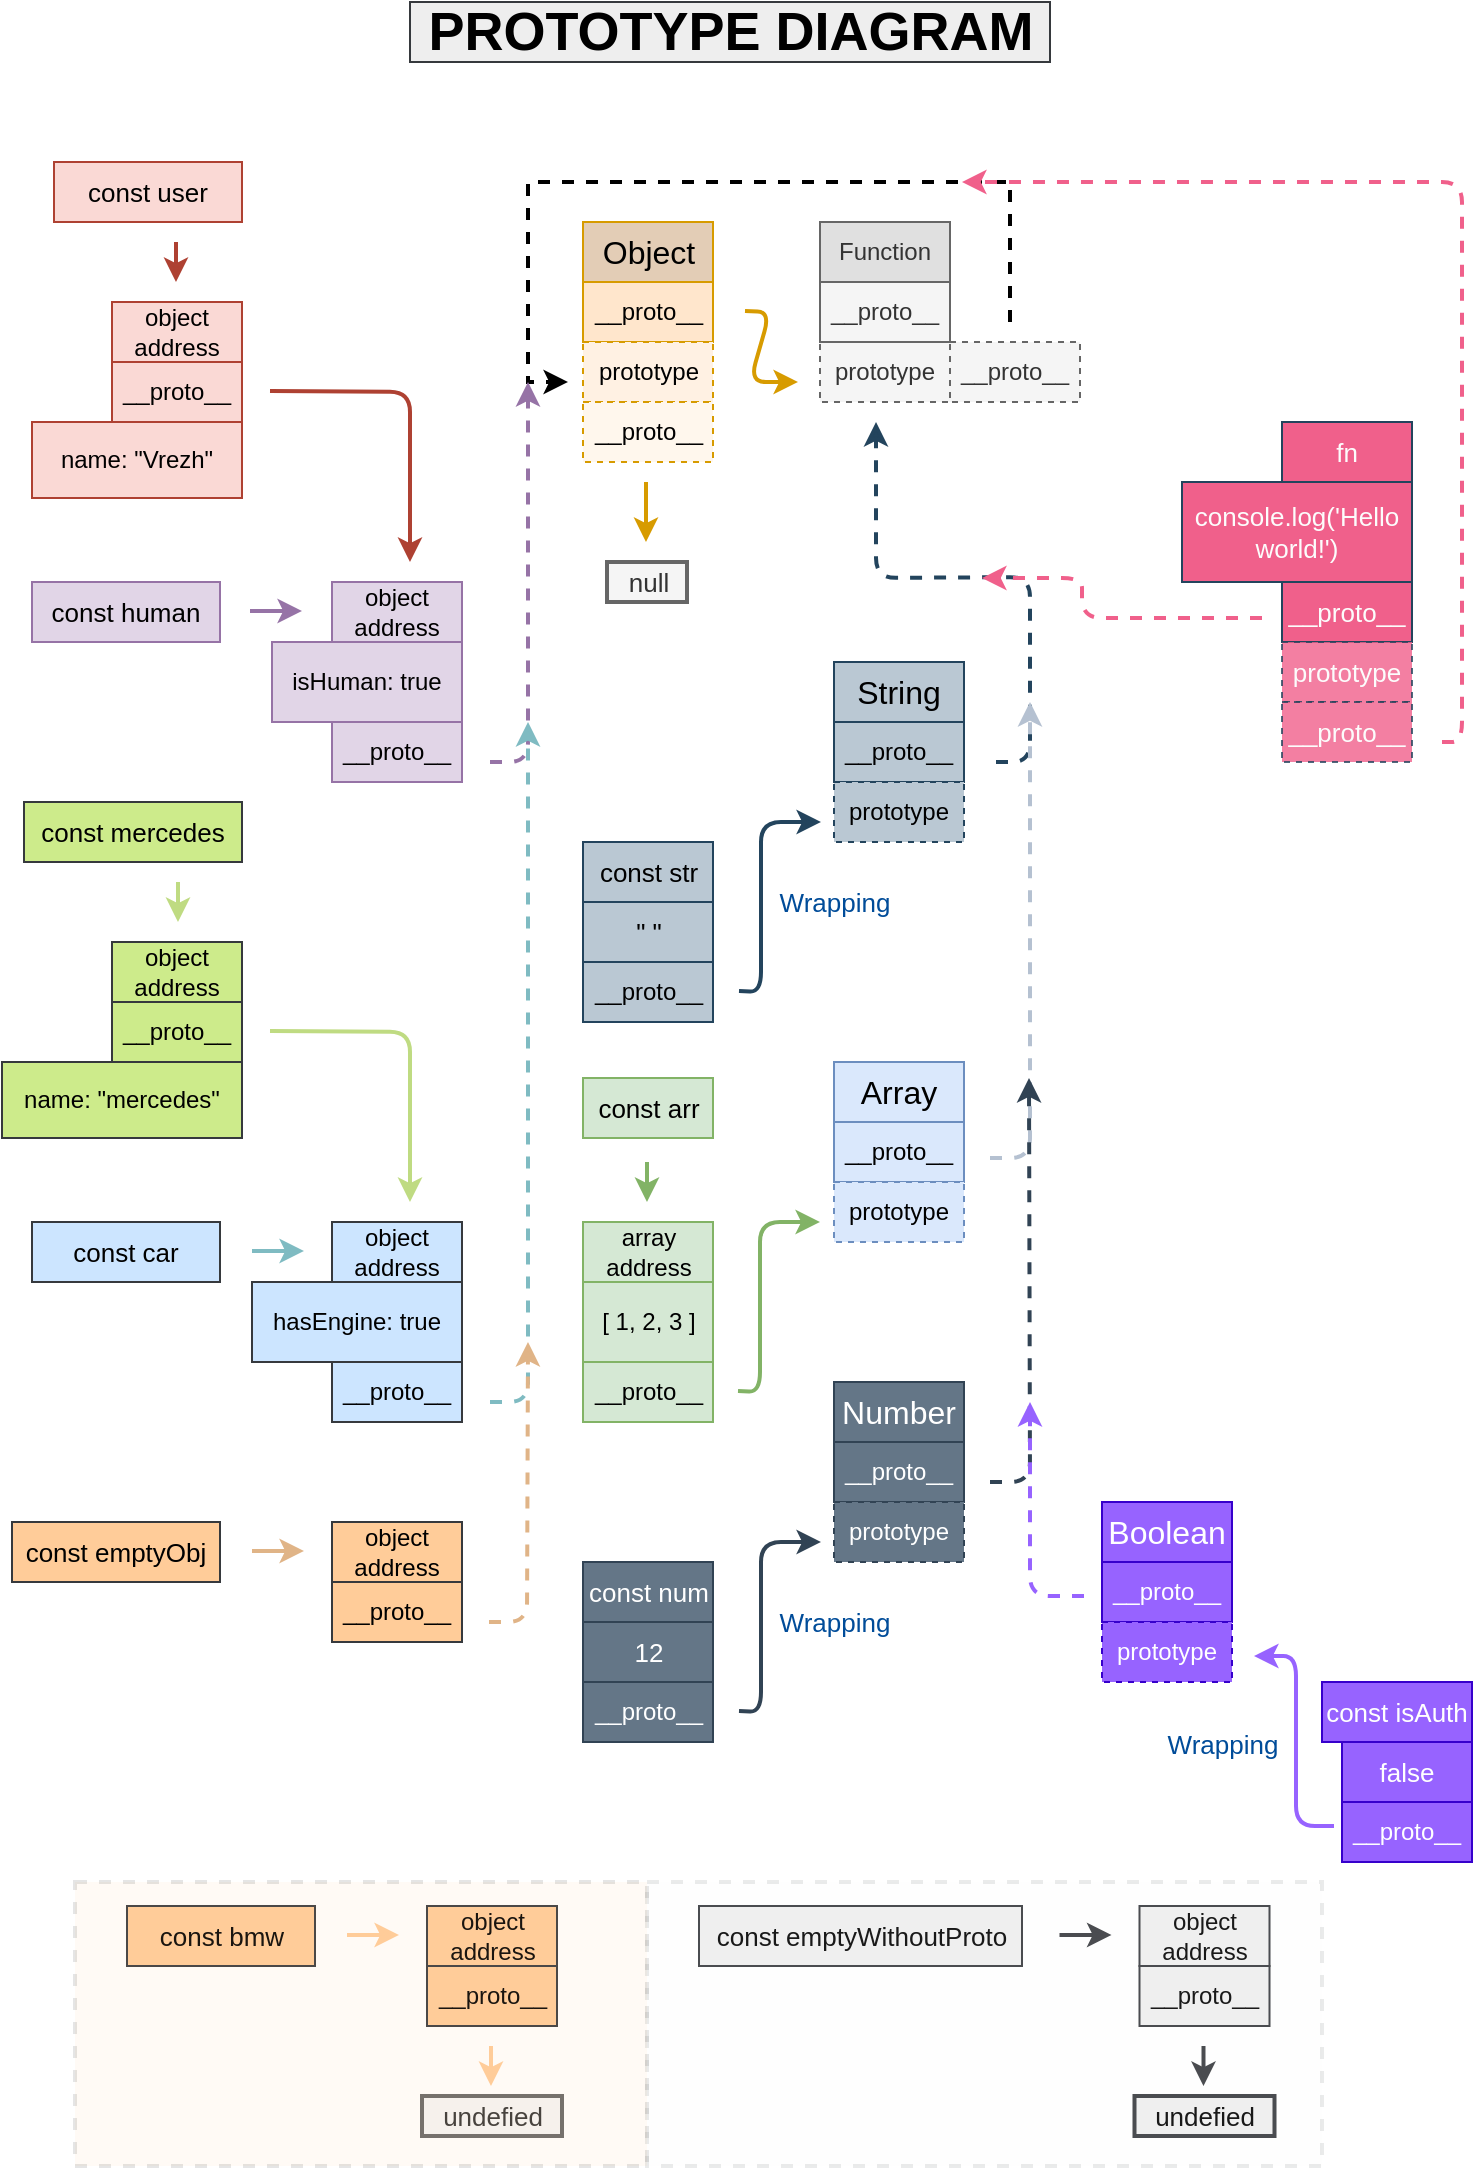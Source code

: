 <mxfile version="14.7.0" type="device"><diagram id="kNVifNlrbPD_awcK0MxE" name="Page-1"><mxGraphModel dx="868" dy="482" grid="1" gridSize="10" guides="1" tooltips="1" connect="1" arrows="1" fold="1" page="1" pageScale="1" pageWidth="827" pageHeight="1169" math="0" shadow="0"><root><mxCell id="0"/><mxCell id="1" parent="0"/><mxCell id="U5sXP_5vzYGuJ6LY5oLj-4" value="&lt;font style=&quot;font-size: 13px&quot;&gt;null&lt;/font&gt;" style="text;html=1;align=center;verticalAlign=middle;resizable=0;points=[];autosize=1;strokeWidth=2;fillColor=#f5f5f5;strokeColor=#666666;fontColor=#333333;" parent="1" vertex="1"><mxGeometry x="352.5" y="320" width="40" height="20" as="geometry"/></mxCell><mxCell id="U5sXP_5vzYGuJ6LY5oLj-5" value="&lt;font style=&quot;font-size: 16px&quot;&gt;Object&lt;/font&gt;" style="whiteSpace=wrap;html=1;strokeColor=#d79b00;fillColor=#E3CDB6;" parent="1" vertex="1"><mxGeometry x="340.5" y="150" width="65" height="30" as="geometry"/></mxCell><mxCell id="U5sXP_5vzYGuJ6LY5oLj-6" value="" style="endArrow=classic;html=1;fillColor=#ffe6cc;strokeColor=#d79b00;strokeWidth=2;" parent="1" edge="1"><mxGeometry width="50" height="50" relative="1" as="geometry"><mxPoint x="421.5" y="194.5" as="sourcePoint"/><mxPoint x="448" y="230" as="targetPoint"/><Array as="points"><mxPoint x="434" y="195"/><mxPoint x="424" y="230"/></Array></mxGeometry></mxCell><mxCell id="U5sXP_5vzYGuJ6LY5oLj-7" value="&lt;font style=&quot;font-size: 12px&quot;&gt;__proto__&lt;/font&gt;" style="whiteSpace=wrap;html=1;fillColor=#ffe6cc;strokeColor=#d79b00;" parent="1" vertex="1"><mxGeometry x="340.5" y="180" width="65" height="30" as="geometry"/></mxCell><mxCell id="U5sXP_5vzYGuJ6LY5oLj-8" value="prototype" style="whiteSpace=wrap;html=1;strokeColor=#d79b00;dashed=1;fillColor=#FFF1E3;" parent="1" vertex="1"><mxGeometry x="340.5" y="210" width="65" height="30" as="geometry"/></mxCell><mxCell id="U5sXP_5vzYGuJ6LY5oLj-9" value="Function" style="whiteSpace=wrap;html=1;strokeColor=#666666;fontColor=#333333;fillColor=#E0E0E0;" parent="1" vertex="1"><mxGeometry x="459" y="150" width="65" height="30" as="geometry"/></mxCell><mxCell id="tIjzewK9RbfmxT30iWGu-1" value="&lt;font style=&quot;font-size: 16px&quot;&gt;Array&lt;/font&gt;" style="whiteSpace=wrap;html=1;fillColor=#dae8fc;strokeColor=#6c8ebf;" parent="1" vertex="1"><mxGeometry x="466" y="570" width="65" height="30" as="geometry"/></mxCell><mxCell id="tIjzewK9RbfmxT30iWGu-2" value="&lt;font style=&quot;font-size: 12px&quot;&gt;__proto__&lt;/font&gt;" style="whiteSpace=wrap;html=1;strokeColor=#6c8ebf;fillColor=#DAE8FC;" parent="1" vertex="1"><mxGeometry x="466" y="600" width="65" height="30" as="geometry"/></mxCell><mxCell id="tIjzewK9RbfmxT30iWGu-3" value="prototype" style="whiteSpace=wrap;html=1;fillColor=#dae8fc;strokeColor=#6c8ebf;dashed=1;" parent="1" vertex="1"><mxGeometry x="466" y="630" width="65" height="30" as="geometry"/></mxCell><mxCell id="tIjzewK9RbfmxT30iWGu-6" value="&lt;font style=&quot;font-size: 13px&quot;&gt;const arr&lt;/font&gt;" style="whiteSpace=wrap;html=1;fillColor=#d5e8d4;strokeColor=#82b366;" parent="1" vertex="1"><mxGeometry x="340.5" y="578" width="65" height="30" as="geometry"/></mxCell><mxCell id="tIjzewK9RbfmxT30iWGu-7" value="&lt;font style=&quot;font-size: 12px&quot;&gt;__proto__&lt;/font&gt;" style="whiteSpace=wrap;html=1;fillColor=#d5e8d4;strokeColor=#82b366;" parent="1" vertex="1"><mxGeometry x="340.5" y="720" width="65" height="30" as="geometry"/></mxCell><mxCell id="tIjzewK9RbfmxT30iWGu-10" value="&lt;font style=&quot;font-size: 12px&quot;&gt;[ 1, 2, 3 ]&lt;/font&gt;" style="whiteSpace=wrap;html=1;fillColor=#d5e8d4;strokeColor=#82b366;" parent="1" vertex="1"><mxGeometry x="340.5" y="680" width="65" height="40" as="geometry"/></mxCell><mxCell id="tIjzewK9RbfmxT30iWGu-11" value="" style="endArrow=classic;html=1;fillColor=#d5e8d4;strokeWidth=2;strokeColor=#82B366;" parent="1" edge="1"><mxGeometry width="50" height="50" relative="1" as="geometry"><mxPoint x="372.5" y="620" as="sourcePoint"/><mxPoint x="372.5" y="640" as="targetPoint"/></mxGeometry></mxCell><mxCell id="tIjzewK9RbfmxT30iWGu-26" value="&lt;font style=&quot;font-size: 12px&quot;&gt;array address&lt;/font&gt;" style="whiteSpace=wrap;html=1;fillColor=#d5e8d4;strokeColor=#82b366;" parent="1" vertex="1"><mxGeometry x="340.5" y="650" width="65" height="30" as="geometry"/></mxCell><mxCell id="tIjzewK9RbfmxT30iWGu-27" value="&lt;font style=&quot;font-size: 13px&quot;&gt;const human&lt;/font&gt;" style="whiteSpace=wrap;html=1;fillColor=#e1d5e7;strokeColor=#9673a6;" parent="1" vertex="1"><mxGeometry x="65" y="330" width="94" height="30" as="geometry"/></mxCell><mxCell id="tIjzewK9RbfmxT30iWGu-28" value="&lt;font style=&quot;font-size: 12px&quot;&gt;__proto__&lt;/font&gt;" style="whiteSpace=wrap;html=1;fillColor=#e1d5e7;strokeColor=#9673a6;" parent="1" vertex="1"><mxGeometry x="215" y="400" width="65" height="30" as="geometry"/></mxCell><mxCell id="tIjzewK9RbfmxT30iWGu-29" value="&lt;div&gt;&lt;span&gt;isHuman: true&lt;/span&gt;&lt;/div&gt;" style="whiteSpace=wrap;html=1;fillColor=#e1d5e7;strokeColor=#9673a6;align=center;" parent="1" vertex="1"><mxGeometry x="185" y="360" width="95" height="40" as="geometry"/></mxCell><mxCell id="tIjzewK9RbfmxT30iWGu-30" value="" style="endArrow=classic;html=1;fillColor=#e1d5e7;strokeColor=#9673a6;strokeWidth=2;" parent="1" edge="1"><mxGeometry width="50" height="50" relative="1" as="geometry"><mxPoint x="174" y="344.5" as="sourcePoint"/><mxPoint x="200" y="344.5" as="targetPoint"/></mxGeometry></mxCell><mxCell id="tIjzewK9RbfmxT30iWGu-31" value="&lt;font style=&quot;font-size: 12px&quot;&gt;object address&lt;/font&gt;" style="whiteSpace=wrap;html=1;fillColor=#e1d5e7;strokeColor=#9673a6;" parent="1" vertex="1"><mxGeometry x="215" y="330" width="65" height="30" as="geometry"/></mxCell><mxCell id="tIjzewK9RbfmxT30iWGu-33" value="&lt;font style=&quot;font-size: 16px&quot;&gt;String&lt;/font&gt;" style="whiteSpace=wrap;html=1;fillColor=#bac8d3;strokeColor=#23445d;" parent="1" vertex="1"><mxGeometry x="466" y="370" width="65" height="30" as="geometry"/></mxCell><mxCell id="tIjzewK9RbfmxT30iWGu-34" value="&lt;font style=&quot;font-size: 12px&quot;&gt;__proto__&lt;/font&gt;" style="whiteSpace=wrap;html=1;fillColor=#bac8d3;strokeColor=#23445d;" parent="1" vertex="1"><mxGeometry x="466" y="400" width="65" height="30" as="geometry"/></mxCell><mxCell id="tIjzewK9RbfmxT30iWGu-35" value="prototype" style="whiteSpace=wrap;html=1;fillColor=#bac8d3;strokeColor=#23445d;dashed=1;" parent="1" vertex="1"><mxGeometry x="466" y="430" width="65" height="30" as="geometry"/></mxCell><mxCell id="tIjzewK9RbfmxT30iWGu-36" value="&lt;font style=&quot;font-size: 13px&quot;&gt;const str&lt;/font&gt;" style="whiteSpace=wrap;html=1;fillColor=#bac8d3;strokeColor=#23445d;" parent="1" vertex="1"><mxGeometry x="340.5" y="460" width="65" height="30" as="geometry"/></mxCell><mxCell id="tIjzewK9RbfmxT30iWGu-43" value="&lt;font style=&quot;font-size: 13px&quot;&gt;&quot; &quot;&lt;/font&gt;" style="whiteSpace=wrap;html=1;fillColor=#bac8d3;strokeColor=#23445d;" parent="1" vertex="1"><mxGeometry x="340.5" y="490" width="65" height="30" as="geometry"/></mxCell><mxCell id="tIjzewK9RbfmxT30iWGu-46" value="&lt;font style=&quot;font-size: 13px&quot;&gt;const user&lt;/font&gt;" style="whiteSpace=wrap;html=1;fillColor=#fad9d5;strokeColor=#ae4132;" parent="1" vertex="1"><mxGeometry x="76" y="120" width="94" height="30" as="geometry"/></mxCell><mxCell id="tIjzewK9RbfmxT30iWGu-47" value="&lt;font style=&quot;font-size: 12px&quot;&gt;__proto__&lt;/font&gt;" style="whiteSpace=wrap;html=1;fillColor=#fad9d5;strokeColor=#ae4132;" parent="1" vertex="1"><mxGeometry x="105" y="220" width="65" height="30" as="geometry"/></mxCell><mxCell id="tIjzewK9RbfmxT30iWGu-48" value="name: &quot;Vrezh&quot;" style="whiteSpace=wrap;html=1;fillColor=#fad9d5;strokeColor=#ae4132;align=center;" parent="1" vertex="1"><mxGeometry x="65" y="250" width="105" height="38" as="geometry"/></mxCell><mxCell id="tIjzewK9RbfmxT30iWGu-49" value="" style="endArrow=classic;html=1;fillColor=#fad9d5;strokeColor=#ae4132;strokeWidth=2;" parent="1" edge="1"><mxGeometry width="50" height="50" relative="1" as="geometry"><mxPoint x="137" y="160" as="sourcePoint"/><mxPoint x="137" y="180" as="targetPoint"/></mxGeometry></mxCell><mxCell id="tIjzewK9RbfmxT30iWGu-50" value="&lt;font style=&quot;font-size: 12px&quot;&gt;object address&lt;/font&gt;" style="whiteSpace=wrap;html=1;fillColor=#fad9d5;strokeColor=#ae4132;" parent="1" vertex="1"><mxGeometry x="105" y="190" width="65" height="30" as="geometry"/></mxCell><mxCell id="tIjzewK9RbfmxT30iWGu-52" value="" style="endArrow=classic;html=1;fillColor=#fad9d5;strokeColor=#ae4132;strokeWidth=2;" parent="1" edge="1"><mxGeometry width="50" height="50" relative="1" as="geometry"><mxPoint x="184" y="234.5" as="sourcePoint"/><mxPoint x="254" y="320" as="targetPoint"/><Array as="points"><mxPoint x="254" y="235"/></Array></mxGeometry></mxCell><mxCell id="tIjzewK9RbfmxT30iWGu-53" value="&lt;font style=&quot;font-size: 13px&quot;&gt;const&amp;nbsp;car&lt;/font&gt;" style="whiteSpace=wrap;html=1;fillColor=#cce5ff;strokeColor=#36393d;" parent="1" vertex="1"><mxGeometry x="65" y="650" width="94" height="30" as="geometry"/></mxCell><mxCell id="tIjzewK9RbfmxT30iWGu-54" value="&lt;font style=&quot;font-size: 12px&quot;&gt;__proto__&lt;/font&gt;" style="whiteSpace=wrap;html=1;fillColor=#cce5ff;strokeColor=#36393d;" parent="1" vertex="1"><mxGeometry x="215" y="720" width="65" height="30" as="geometry"/></mxCell><mxCell id="tIjzewK9RbfmxT30iWGu-55" value="hasEngine: true" style="whiteSpace=wrap;html=1;fillColor=#cce5ff;strokeColor=#36393d;align=center;" parent="1" vertex="1"><mxGeometry x="175" y="680" width="105" height="40" as="geometry"/></mxCell><mxCell id="tIjzewK9RbfmxT30iWGu-57" value="&lt;font style=&quot;font-size: 12px&quot;&gt;object address&lt;/font&gt;" style="whiteSpace=wrap;html=1;fillColor=#cce5ff;strokeColor=#36393d;" parent="1" vertex="1"><mxGeometry x="215" y="650" width="65" height="30" as="geometry"/></mxCell><mxCell id="tIjzewK9RbfmxT30iWGu-60" value="&lt;font style=&quot;font-size: 13px&quot;&gt;const&amp;nbsp;mercedes&lt;/font&gt;" style="whiteSpace=wrap;html=1;fillColor=#cdeb8b;strokeColor=#36393d;" parent="1" vertex="1"><mxGeometry x="61" y="440" width="109" height="30" as="geometry"/></mxCell><mxCell id="tIjzewK9RbfmxT30iWGu-61" value="&lt;font style=&quot;font-size: 12px&quot;&gt;__proto__&lt;/font&gt;" style="whiteSpace=wrap;html=1;fillColor=#cdeb8b;strokeColor=#36393d;" parent="1" vertex="1"><mxGeometry x="105" y="540" width="65" height="30" as="geometry"/></mxCell><mxCell id="tIjzewK9RbfmxT30iWGu-62" value="name: &quot;mercedes&quot;" style="whiteSpace=wrap;html=1;fillColor=#cdeb8b;strokeColor=#36393d;align=center;" parent="1" vertex="1"><mxGeometry x="50" y="570" width="120" height="38" as="geometry"/></mxCell><mxCell id="tIjzewK9RbfmxT30iWGu-64" value="&lt;font style=&quot;font-size: 12px&quot;&gt;object address&lt;/font&gt;" style="whiteSpace=wrap;html=1;strokeColor=#36393d;fillColor=#CDEB8B;" parent="1" vertex="1"><mxGeometry x="105" y="510" width="65" height="30" as="geometry"/></mxCell><mxCell id="tIjzewK9RbfmxT30iWGu-69" value="&lt;font style=&quot;font-size: 13px&quot;&gt;const emptyObj&lt;/font&gt;" style="whiteSpace=wrap;html=1;fillColor=#ffcc99;strokeColor=#36393d;" parent="1" vertex="1"><mxGeometry x="55" y="800" width="104" height="30" as="geometry"/></mxCell><mxCell id="tIjzewK9RbfmxT30iWGu-70" value="&lt;font style=&quot;font-size: 12px&quot;&gt;__proto__&lt;/font&gt;" style="whiteSpace=wrap;html=1;fillColor=#ffcc99;strokeColor=#36393d;" parent="1" vertex="1"><mxGeometry x="215" y="830" width="65" height="30" as="geometry"/></mxCell><mxCell id="tIjzewK9RbfmxT30iWGu-73" value="&lt;font style=&quot;font-size: 12px&quot;&gt;object address&lt;/font&gt;" style="whiteSpace=wrap;html=1;strokeColor=#36393d;fillColor=#FFCC99;" parent="1" vertex="1"><mxGeometry x="215" y="800" width="65" height="30" as="geometry"/></mxCell><mxCell id="TyKT4WbND1ksZ17uZeU5-5" value="&lt;font style=&quot;font-size: 12px&quot;&gt;__proto__&lt;/font&gt;" style="whiteSpace=wrap;html=1;strokeColor=#d79b00;dashed=1;fillColor=#FFF7ED;" parent="1" vertex="1"><mxGeometry x="340.5" y="240" width="65" height="30" as="geometry"/></mxCell><mxCell id="TyKT4WbND1ksZ17uZeU5-7" value="prototype" style="whiteSpace=wrap;html=1;fillColor=#f5f5f5;strokeColor=#666666;fontColor=#333333;dashed=1;" parent="1" vertex="1"><mxGeometry x="459" y="210" width="65" height="30" as="geometry"/></mxCell><mxCell id="TyKT4WbND1ksZ17uZeU5-10" value="__proto__" style="whiteSpace=wrap;html=1;fillColor=#f5f5f5;strokeColor=#666666;fontColor=#333333;" parent="1" vertex="1"><mxGeometry x="459" y="180" width="65" height="30" as="geometry"/></mxCell><mxCell id="TyKT4WbND1ksZ17uZeU5-11" value="__proto__" style="whiteSpace=wrap;html=1;fillColor=#f5f5f5;strokeColor=#666666;fontColor=#333333;dashed=1;" parent="1" vertex="1"><mxGeometry x="524" y="210" width="65" height="30" as="geometry"/></mxCell><mxCell id="TyKT4WbND1ksZ17uZeU5-14" value="" style="endArrow=classic;html=1;strokeWidth=2;rounded=0;dashed=1;" parent="1" edge="1"><mxGeometry width="50" height="50" relative="1" as="geometry"><mxPoint x="554" y="200" as="sourcePoint"/><mxPoint x="333" y="230" as="targetPoint"/><Array as="points"><mxPoint x="554" y="130"/><mxPoint x="313" y="130"/><mxPoint x="313" y="230"/></Array></mxGeometry></mxCell><mxCell id="CIou7-86Z9jWFryKSQdb-7" value="" style="endArrow=classic;html=1;fillColor=#ffe6cc;strokeColor=#d79b00;strokeWidth=2;" edge="1" parent="1"><mxGeometry width="50" height="50" relative="1" as="geometry"><mxPoint x="372" y="280" as="sourcePoint"/><mxPoint x="372" y="310" as="targetPoint"/><Array as="points"/></mxGeometry></mxCell><mxCell id="CIou7-86Z9jWFryKSQdb-20" value="" style="endArrow=classic;html=1;dashed=1;strokeWidth=2;fillColor=#e1d5e7;strokeColor=#9673a6;" edge="1" parent="1"><mxGeometry width="50" height="50" relative="1" as="geometry"><mxPoint x="294" y="420" as="sourcePoint"/><mxPoint x="313" y="230" as="targetPoint"/><Array as="points"><mxPoint x="313" y="420"/></Array></mxGeometry></mxCell><mxCell id="CIou7-86Z9jWFryKSQdb-21" value="" style="endArrow=classic;html=1;strokeWidth=2;fillColor=#bac8d3;strokeColor=#23445d;" edge="1" parent="1"><mxGeometry relative="1" as="geometry"><mxPoint x="418.5" y="534.5" as="sourcePoint"/><mxPoint x="459.5" y="450" as="targetPoint"/><Array as="points"><mxPoint x="429.5" y="535"/><mxPoint x="429.5" y="450"/></Array></mxGeometry></mxCell><mxCell id="CIou7-86Z9jWFryKSQdb-22" value="Wrapping" style="edgeLabel;resizable=0;html=1;align=center;verticalAlign=middle;fontSize=13;fontColor=#004C99;" connectable="0" vertex="1" parent="CIou7-86Z9jWFryKSQdb-21"><mxGeometry relative="1" as="geometry"><mxPoint x="36" y="7" as="offset"/></mxGeometry></mxCell><mxCell id="CIou7-86Z9jWFryKSQdb-25" value="&lt;font style=&quot;font-size: 12px&quot;&gt;__proto__&lt;/font&gt;" style="whiteSpace=wrap;html=1;fillColor=#bac8d3;strokeColor=#23445d;" vertex="1" parent="1"><mxGeometry x="340.5" y="520" width="65" height="30" as="geometry"/></mxCell><mxCell id="CIou7-86Z9jWFryKSQdb-30" value="" style="endArrow=classic;html=1;strokeWidth=2;fillColor=#bac8d3;strokeColor=#23445d;dashed=1;" edge="1" parent="1"><mxGeometry relative="1" as="geometry"><mxPoint x="547" y="420" as="sourcePoint"/><mxPoint x="487" y="250" as="targetPoint"/><Array as="points"><mxPoint x="564" y="420"/><mxPoint x="564" y="327.5"/><mxPoint x="487" y="328"/></Array></mxGeometry></mxCell><mxCell id="CIou7-86Z9jWFryKSQdb-44" value="" style="endArrow=classic;html=1;fillColor=#cdeb8b;strokeWidth=2;strokeColor=#BFDB82;" edge="1" parent="1"><mxGeometry width="50" height="50" relative="1" as="geometry"><mxPoint x="184" y="554.5" as="sourcePoint"/><mxPoint x="254" y="640" as="targetPoint"/><Array as="points"><mxPoint x="254" y="555"/></Array></mxGeometry></mxCell><mxCell id="CIou7-86Z9jWFryKSQdb-45" value="" style="endArrow=classic;html=1;dashed=1;strokeWidth=2;fillColor=#cce5ff;strokeColor=#7FBBC2;" edge="1" parent="1"><mxGeometry width="50" height="50" relative="1" as="geometry"><mxPoint x="294" y="740" as="sourcePoint"/><mxPoint x="313" y="400" as="targetPoint"/><Array as="points"><mxPoint x="313" y="740"/></Array></mxGeometry></mxCell><mxCell id="CIou7-86Z9jWFryKSQdb-46" value="" style="endArrow=classic;html=1;fillColor=#cce5ff;strokeWidth=2;strokeColor=#7FBBC2;" edge="1" parent="1"><mxGeometry width="50" height="50" relative="1" as="geometry"><mxPoint x="175" y="664.5" as="sourcePoint"/><mxPoint x="201" y="664.5" as="targetPoint"/></mxGeometry></mxCell><mxCell id="CIou7-86Z9jWFryKSQdb-47" value="" style="endArrow=classic;html=1;fillColor=#fad9d5;strokeWidth=2;strokeColor=#BFDB82;" edge="1" parent="1"><mxGeometry width="50" height="50" relative="1" as="geometry"><mxPoint x="138" y="480" as="sourcePoint"/><mxPoint x="138" y="500" as="targetPoint"/></mxGeometry></mxCell><mxCell id="CIou7-86Z9jWFryKSQdb-48" value="&lt;font style=&quot;font-size: 13px&quot;&gt;const bmw&lt;/font&gt;" style="whiteSpace=wrap;html=1;strokeColor=#36393d;fillColor=#FFCC99;" vertex="1" parent="1"><mxGeometry x="112.5" y="992" width="94" height="30" as="geometry"/></mxCell><mxCell id="CIou7-86Z9jWFryKSQdb-49" value="&lt;font style=&quot;font-size: 12px&quot;&gt;__proto__&lt;/font&gt;" style="whiteSpace=wrap;html=1;fillColor=#ffcc99;strokeColor=#36393d;" vertex="1" parent="1"><mxGeometry x="262.5" y="1022" width="65" height="30" as="geometry"/></mxCell><mxCell id="CIou7-86Z9jWFryKSQdb-51" value="&lt;font style=&quot;font-size: 12px&quot;&gt;object address&lt;/font&gt;" style="whiteSpace=wrap;html=1;fillColor=#ffcc99;strokeColor=#36393d;" vertex="1" parent="1"><mxGeometry x="262.5" y="992" width="65" height="30" as="geometry"/></mxCell><mxCell id="CIou7-86Z9jWFryKSQdb-52" value="" style="endArrow=classic;html=1;fillColor=#ffcc99;strokeWidth=2;strokeColor=#FFCC99;" edge="1" parent="1"><mxGeometry width="50" height="50" relative="1" as="geometry"><mxPoint x="222.5" y="1006.5" as="sourcePoint"/><mxPoint x="248.5" y="1006.5" as="targetPoint"/></mxGeometry></mxCell><mxCell id="CIou7-86Z9jWFryKSQdb-54" value="&lt;font style=&quot;font-size: 13px&quot;&gt;undefied&lt;/font&gt;" style="text;html=1;align=center;verticalAlign=middle;resizable=0;points=[];autosize=1;strokeWidth=2;fillColor=#f5f5f5;strokeColor=#666666;fontColor=#333333;" vertex="1" parent="1"><mxGeometry x="260" y="1087" width="70" height="20" as="geometry"/></mxCell><mxCell id="CIou7-86Z9jWFryKSQdb-55" value="" style="endArrow=classic;html=1;fillColor=#ffcc99;strokeWidth=2;strokeColor=#FFCC99;" edge="1" parent="1"><mxGeometry width="50" height="50" relative="1" as="geometry"><mxPoint x="294.5" y="1062" as="sourcePoint"/><mxPoint x="294.5" y="1082" as="targetPoint"/><Array as="points"/></mxGeometry></mxCell><mxCell id="CIou7-86Z9jWFryKSQdb-56" value="" style="rounded=0;whiteSpace=wrap;html=1;dashed=1;fontSize=13;fontColor=#004C99;strokeWidth=2;fillColor=#FFCC99;rotation=0;labelBackgroundColor=#FFFFFF;glass=0;shadow=0;sketch=0;opacity=10;" vertex="1" parent="1"><mxGeometry x="86.5" y="980" width="286" height="142" as="geometry"/></mxCell><mxCell id="CIou7-86Z9jWFryKSQdb-57" value="" style="endArrow=classic;html=1;strokeWidth=2;fillColor=#bac8d3;strokeColor=#82B366;" edge="1" parent="1"><mxGeometry relative="1" as="geometry"><mxPoint x="418" y="734.5" as="sourcePoint"/><mxPoint x="459" y="650" as="targetPoint"/><Array as="points"><mxPoint x="429" y="735"/><mxPoint x="429" y="650"/></Array></mxGeometry></mxCell><mxCell id="CIou7-86Z9jWFryKSQdb-59" value="" style="endArrow=classic;html=1;dashed=1;fontSize=13;fontColor=#004C99;strokeWidth=2;strokeColor=#B5C1D1;" edge="1" parent="1"><mxGeometry width="50" height="50" relative="1" as="geometry"><mxPoint x="544" y="618" as="sourcePoint"/><mxPoint x="564" y="390" as="targetPoint"/><Array as="points"><mxPoint x="564" y="618"/></Array></mxGeometry></mxCell><mxCell id="CIou7-86Z9jWFryKSQdb-60" value="" style="endArrow=classic;html=1;fillColor=#ffcc99;strokeWidth=2;strokeColor=#E0B487;" edge="1" parent="1"><mxGeometry width="50" height="50" relative="1" as="geometry"><mxPoint x="175" y="814.5" as="sourcePoint"/><mxPoint x="201" y="814.5" as="targetPoint"/></mxGeometry></mxCell><mxCell id="CIou7-86Z9jWFryKSQdb-61" value="" style="endArrow=classic;html=1;dashed=1;strokeWidth=2;fillColor=#cce5ff;strokeColor=#E0B487;" edge="1" parent="1"><mxGeometry width="50" height="50" relative="1" as="geometry"><mxPoint x="293.5" y="850" as="sourcePoint"/><mxPoint x="313" y="710" as="targetPoint"/><Array as="points"><mxPoint x="312.5" y="850"/></Array></mxGeometry></mxCell><mxCell id="CIou7-86Z9jWFryKSQdb-71" value="&lt;font style=&quot;font-size: 13px&quot;&gt;const&amp;nbsp;emptyWithoutProto&lt;/font&gt;" style="whiteSpace=wrap;html=1;strokeColor=#36393d;fillColor=#eeeeee;" vertex="1" parent="1"><mxGeometry x="398.5" y="992" width="161.5" height="30" as="geometry"/></mxCell><mxCell id="CIou7-86Z9jWFryKSQdb-72" value="&lt;font style=&quot;font-size: 12px&quot;&gt;__proto__&lt;/font&gt;" style="whiteSpace=wrap;html=1;fillColor=#eeeeee;strokeColor=#36393d;" vertex="1" parent="1"><mxGeometry x="618.75" y="1022" width="65" height="30" as="geometry"/></mxCell><mxCell id="CIou7-86Z9jWFryKSQdb-73" value="&lt;font style=&quot;font-size: 12px&quot;&gt;object address&lt;/font&gt;" style="whiteSpace=wrap;html=1;fillColor=#eeeeee;strokeColor=#36393d;" vertex="1" parent="1"><mxGeometry x="618.75" y="992" width="65" height="30" as="geometry"/></mxCell><mxCell id="CIou7-86Z9jWFryKSQdb-74" value="" style="endArrow=classic;html=1;fillColor=#eeeeee;strokeWidth=2;strokeColor=#36393d;" edge="1" parent="1"><mxGeometry width="50" height="50" relative="1" as="geometry"><mxPoint x="578.75" y="1006.5" as="sourcePoint"/><mxPoint x="604.75" y="1006.5" as="targetPoint"/></mxGeometry></mxCell><mxCell id="CIou7-86Z9jWFryKSQdb-75" value="&lt;font style=&quot;font-size: 13px&quot;&gt;undefied&lt;/font&gt;" style="text;html=1;align=center;verticalAlign=middle;resizable=0;points=[];autosize=1;strokeWidth=2;fillColor=#eeeeee;strokeColor=#36393d;" vertex="1" parent="1"><mxGeometry x="616.25" y="1087" width="70" height="20" as="geometry"/></mxCell><mxCell id="CIou7-86Z9jWFryKSQdb-76" value="" style="endArrow=classic;html=1;fillColor=#eeeeee;strokeWidth=2;strokeColor=#36393d;" edge="1" parent="1"><mxGeometry width="50" height="50" relative="1" as="geometry"><mxPoint x="650.75" y="1062" as="sourcePoint"/><mxPoint x="650.75" y="1082" as="targetPoint"/><Array as="points"/></mxGeometry></mxCell><mxCell id="CIou7-86Z9jWFryKSQdb-77" value="" style="rounded=0;whiteSpace=wrap;html=1;dashed=1;fontSize=13;strokeWidth=2;fillColor=#eeeeee;rotation=0;labelBackgroundColor=#FFFFFF;glass=0;shadow=0;sketch=0;opacity=10;strokeColor=#36393d;" vertex="1" parent="1"><mxGeometry x="372.5" y="980" width="337.5" height="142" as="geometry"/></mxCell><mxCell id="CIou7-86Z9jWFryKSQdb-78" value="&lt;font style=&quot;font-size: 13px&quot; color=&quot;#fcfcfc&quot;&gt;fn&lt;/font&gt;" style="whiteSpace=wrap;html=1;strokeColor=#23445d;fillColor=#F0608B;" vertex="1" parent="1"><mxGeometry x="690" y="250" width="65" height="30" as="geometry"/></mxCell><mxCell id="CIou7-86Z9jWFryKSQdb-81" value="&lt;font style=&quot;font-size: 13px&quot; color=&quot;#fcfcfc&quot;&gt;console.log('Hello world!')&lt;/font&gt;" style="whiteSpace=wrap;html=1;strokeColor=#23445d;fillColor=#F0608B;" vertex="1" parent="1"><mxGeometry x="640" y="280" width="115" height="50" as="geometry"/></mxCell><mxCell id="CIou7-86Z9jWFryKSQdb-82" value="&lt;font style=&quot;font-size: 13px&quot; color=&quot;#fcfcfc&quot;&gt;__proto__&lt;/font&gt;" style="whiteSpace=wrap;html=1;strokeColor=#23445d;fillColor=#F0608B;" vertex="1" parent="1"><mxGeometry x="690" y="330" width="65" height="30" as="geometry"/></mxCell><mxCell id="CIou7-86Z9jWFryKSQdb-83" value="&lt;font style=&quot;font-size: 13px&quot; color=&quot;#fcfcfc&quot;&gt;prototype&lt;/font&gt;" style="whiteSpace=wrap;html=1;strokeColor=#23445d;fillColor=#F0608B;dashed=1;opacity=80;" vertex="1" parent="1"><mxGeometry x="690" y="360" width="65" height="30" as="geometry"/></mxCell><mxCell id="CIou7-86Z9jWFryKSQdb-85" value="&lt;font style=&quot;font-size: 13px&quot; color=&quot;#fcfcfc&quot;&gt;__proto__&lt;/font&gt;" style="whiteSpace=wrap;html=1;strokeColor=#23445d;fillColor=#F0608B;dashed=1;opacity=80;" vertex="1" parent="1"><mxGeometry x="690" y="390" width="65" height="30" as="geometry"/></mxCell><mxCell id="CIou7-86Z9jWFryKSQdb-86" value="" style="endArrow=classic;html=1;dashed=1;fontSize=13;fontColor=#004C99;strokeColor=#F0608B;strokeWidth=2;" edge="1" parent="1"><mxGeometry width="50" height="50" relative="1" as="geometry"><mxPoint x="770" y="410" as="sourcePoint"/><mxPoint x="530" y="130" as="targetPoint"/><Array as="points"><mxPoint x="780" y="410"/><mxPoint x="780" y="130"/></Array></mxGeometry></mxCell><mxCell id="CIou7-86Z9jWFryKSQdb-87" value="" style="endArrow=classic;html=1;dashed=1;fontSize=13;fontColor=#004C99;strokeColor=#F0608B;strokeWidth=2;" edge="1" parent="1"><mxGeometry width="50" height="50" relative="1" as="geometry"><mxPoint x="680" y="348" as="sourcePoint"/><mxPoint x="540" y="328" as="targetPoint"/><Array as="points"><mxPoint x="590" y="348"/><mxPoint x="590" y="328"/></Array></mxGeometry></mxCell><mxCell id="CIou7-86Z9jWFryKSQdb-89" value="&lt;font style=&quot;font-size: 16px&quot;&gt;Number&lt;/font&gt;" style="whiteSpace=wrap;html=1;fillColor=#647687;strokeColor=#314354;fontColor=#ffffff;" vertex="1" parent="1"><mxGeometry x="466" y="730" width="65" height="30" as="geometry"/></mxCell><mxCell id="CIou7-86Z9jWFryKSQdb-90" value="&lt;font style=&quot;font-size: 12px&quot;&gt;__proto__&lt;/font&gt;" style="whiteSpace=wrap;html=1;fillColor=#647687;strokeColor=#314354;fontColor=#ffffff;" vertex="1" parent="1"><mxGeometry x="466" y="760" width="65" height="30" as="geometry"/></mxCell><mxCell id="CIou7-86Z9jWFryKSQdb-91" value="prototype" style="whiteSpace=wrap;html=1;fillColor=#647687;strokeColor=#314354;dashed=1;fontColor=#ffffff;" vertex="1" parent="1"><mxGeometry x="466" y="790" width="65" height="30" as="geometry"/></mxCell><mxCell id="CIou7-86Z9jWFryKSQdb-92" value="&lt;font style=&quot;font-size: 13px&quot;&gt;const num&lt;/font&gt;" style="whiteSpace=wrap;html=1;fillColor=#647687;strokeColor=#314354;fontColor=#ffffff;" vertex="1" parent="1"><mxGeometry x="340.5" y="820" width="65" height="30" as="geometry"/></mxCell><mxCell id="CIou7-86Z9jWFryKSQdb-93" value="&lt;font style=&quot;font-size: 13px&quot;&gt;12&lt;/font&gt;" style="whiteSpace=wrap;html=1;fillColor=#647687;strokeColor=#314354;fontColor=#ffffff;" vertex="1" parent="1"><mxGeometry x="340.5" y="850" width="65" height="30" as="geometry"/></mxCell><mxCell id="CIou7-86Z9jWFryKSQdb-94" value="" style="endArrow=classic;html=1;strokeWidth=2;fillColor=#647687;strokeColor=#314354;" edge="1" parent="1"><mxGeometry relative="1" as="geometry"><mxPoint x="418.5" y="894.5" as="sourcePoint"/><mxPoint x="459.5" y="810" as="targetPoint"/><Array as="points"><mxPoint x="429.5" y="895"/><mxPoint x="429.5" y="810"/></Array></mxGeometry></mxCell><mxCell id="CIou7-86Z9jWFryKSQdb-95" value="Wrapping" style="edgeLabel;resizable=0;html=1;align=center;verticalAlign=middle;fontSize=13;fontColor=#004C99;" connectable="0" vertex="1" parent="CIou7-86Z9jWFryKSQdb-94"><mxGeometry relative="1" as="geometry"><mxPoint x="36" y="7" as="offset"/></mxGeometry></mxCell><mxCell id="CIou7-86Z9jWFryKSQdb-96" value="&lt;font style=&quot;font-size: 12px&quot;&gt;__proto__&lt;/font&gt;" style="whiteSpace=wrap;html=1;fillColor=#647687;strokeColor=#314354;fontColor=#ffffff;" vertex="1" parent="1"><mxGeometry x="340.5" y="880" width="65" height="30" as="geometry"/></mxCell><mxCell id="CIou7-86Z9jWFryKSQdb-97" value="" style="endArrow=classic;html=1;dashed=1;fontSize=13;fontColor=#004C99;strokeWidth=2;strokeColor=#314354;" edge="1" parent="1"><mxGeometry width="50" height="50" relative="1" as="geometry"><mxPoint x="544" y="780" as="sourcePoint"/><mxPoint x="563.5" y="578" as="targetPoint"/><Array as="points"><mxPoint x="564" y="780"/></Array></mxGeometry></mxCell><mxCell id="CIou7-86Z9jWFryKSQdb-99" value="&lt;font style=&quot;font-size: 16px&quot;&gt;Boolean&lt;/font&gt;" style="whiteSpace=wrap;html=1;strokeColor=#3700CC;fontColor=#ffffff;fillColor=#9763FF;" vertex="1" parent="1"><mxGeometry x="600" y="790" width="65" height="30" as="geometry"/></mxCell><mxCell id="CIou7-86Z9jWFryKSQdb-100" value="&lt;font style=&quot;font-size: 12px&quot;&gt;__proto__&lt;/font&gt;" style="whiteSpace=wrap;html=1;strokeColor=#3700CC;fontColor=#ffffff;fillColor=#9763FF;" vertex="1" parent="1"><mxGeometry x="600" y="820" width="65" height="30" as="geometry"/></mxCell><mxCell id="CIou7-86Z9jWFryKSQdb-101" value="prototype" style="whiteSpace=wrap;html=1;strokeColor=#3700CC;dashed=1;fontColor=#ffffff;fillColor=#9763FF;" vertex="1" parent="1"><mxGeometry x="600" y="850" width="65" height="30" as="geometry"/></mxCell><mxCell id="CIou7-86Z9jWFryKSQdb-102" value="&lt;font style=&quot;font-size: 13px&quot;&gt;const isAuth&lt;/font&gt;" style="whiteSpace=wrap;html=1;strokeColor=#3700CC;fontColor=#ffffff;fillColor=#9763FF;" vertex="1" parent="1"><mxGeometry x="710" y="880" width="75" height="30" as="geometry"/></mxCell><mxCell id="CIou7-86Z9jWFryKSQdb-103" value="&lt;font style=&quot;font-size: 13px&quot;&gt;false&lt;/font&gt;" style="whiteSpace=wrap;html=1;strokeColor=#3700CC;fontColor=#ffffff;fillColor=#9763FF;" vertex="1" parent="1"><mxGeometry x="720" y="910" width="65" height="30" as="geometry"/></mxCell><mxCell id="CIou7-86Z9jWFryKSQdb-104" value="&lt;font style=&quot;font-size: 12px&quot;&gt;__proto__&lt;/font&gt;" style="whiteSpace=wrap;html=1;strokeColor=#3700CC;fontColor=#ffffff;fillColor=#9763FF;" vertex="1" parent="1"><mxGeometry x="720" y="940" width="65" height="30" as="geometry"/></mxCell><mxCell id="CIou7-86Z9jWFryKSQdb-105" value="" style="endArrow=classic;html=1;strokeWidth=2;fillColor=#647687;strokeColor=#9763FF;" edge="1" parent="1"><mxGeometry relative="1" as="geometry"><mxPoint x="716" y="952" as="sourcePoint"/><mxPoint x="676" y="867" as="targetPoint"/><Array as="points"><mxPoint x="697" y="952"/><mxPoint x="697" y="867"/></Array></mxGeometry></mxCell><mxCell id="CIou7-86Z9jWFryKSQdb-106" value="Wrapping" style="edgeLabel;resizable=0;html=1;align=center;verticalAlign=middle;fontSize=13;fontColor=#004C99;" connectable="0" vertex="1" parent="CIou7-86Z9jWFryKSQdb-105"><mxGeometry relative="1" as="geometry"><mxPoint x="-37" y="2" as="offset"/></mxGeometry></mxCell><mxCell id="CIou7-86Z9jWFryKSQdb-107" value="" style="endArrow=classic;html=1;dashed=1;fontSize=13;fontColor=#004C99;strokeWidth=2;strokeColor=#9763FF;" edge="1" parent="1"><mxGeometry width="50" height="50" relative="1" as="geometry"><mxPoint x="591" y="837" as="sourcePoint"/><mxPoint x="564" y="740" as="targetPoint"/><Array as="points"><mxPoint x="564" y="837"/></Array></mxGeometry></mxCell><mxCell id="CIou7-86Z9jWFryKSQdb-108" value="&lt;font color=&quot;#000000&quot; size=&quot;1&quot;&gt;&lt;b style=&quot;font-size: 27px&quot;&gt;PROTOTYPE DIAGRAM&lt;/b&gt;&lt;/font&gt;" style="text;html=1;align=center;verticalAlign=middle;resizable=0;points=[];autosize=1;strokeColor=#36393d;fontSize=13;fillColor=#eeeeee;" vertex="1" parent="1"><mxGeometry x="254" y="40" width="320" height="30" as="geometry"/></mxCell></root></mxGraphModel></diagram></mxfile>